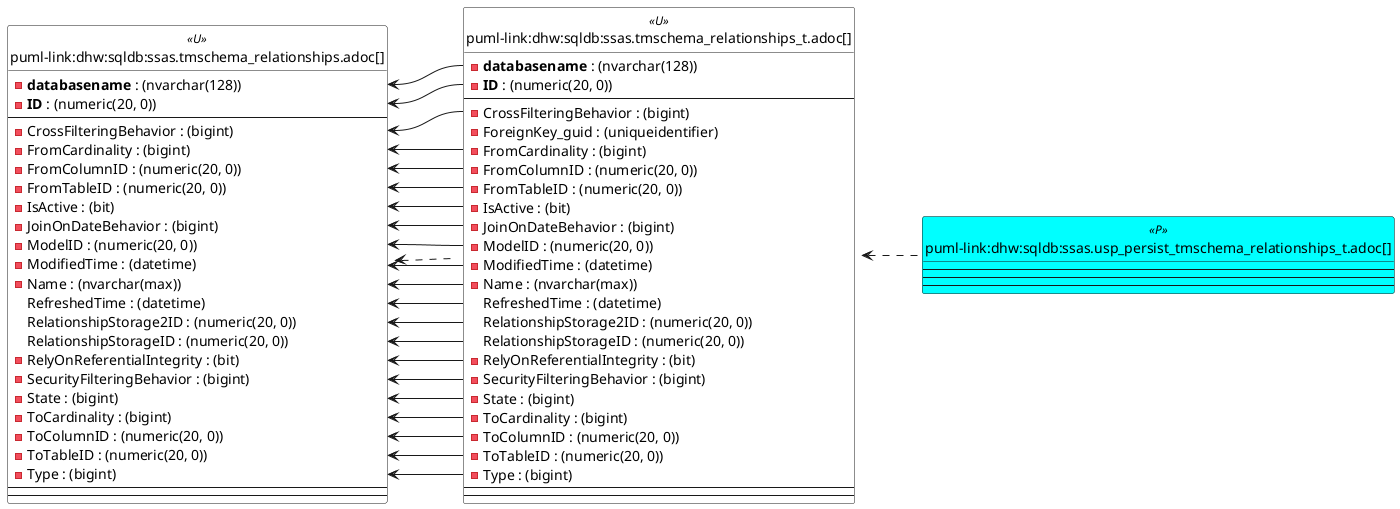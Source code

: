 @startuml
left to right direction
'top to bottom direction
hide circle
'avoide "." issues:
set namespaceSeparator none


skinparam class {
  BackgroundColor White
  BackgroundColor<<FN>> Yellow
  BackgroundColor<<FS>> Yellow
  BackgroundColor<<FT>> LightGray
  BackgroundColor<<IF>> Yellow
  BackgroundColor<<IS>> Yellow
  BackgroundColor<<P>> Aqua
  BackgroundColor<<PC>> Aqua
  BackgroundColor<<SN>> Yellow
  BackgroundColor<<SO>> SlateBlue
  BackgroundColor<<TF>> LightGray
  BackgroundColor<<TR>> Tomato
  BackgroundColor<<U>> White
  BackgroundColor<<V>> WhiteSmoke
  BackgroundColor<<X>> Aqua
  BackgroundColor<<external>> AliceBlue
}


entity "puml-link:dhw:sqldb:ssas.tmschema_relationships.adoc[]" as ssas.TMSCHEMA_RELATIONSHIPS << U >> {
  - **databasename** : (nvarchar(128))
  - **ID** : (numeric(20, 0))
  --
  - CrossFilteringBehavior : (bigint)
  - FromCardinality : (bigint)
  - FromColumnID : (numeric(20, 0))
  - FromTableID : (numeric(20, 0))
  - IsActive : (bit)
  - JoinOnDateBehavior : (bigint)
  - ModelID : (numeric(20, 0))
  - ModifiedTime : (datetime)
  - Name : (nvarchar(max))
  RefreshedTime : (datetime)
  RelationshipStorage2ID : (numeric(20, 0))
  RelationshipStorageID : (numeric(20, 0))
  - RelyOnReferentialIntegrity : (bit)
  - SecurityFilteringBehavior : (bigint)
  - State : (bigint)
  - ToCardinality : (bigint)
  - ToColumnID : (numeric(20, 0))
  - ToTableID : (numeric(20, 0))
  - Type : (bigint)
  --
  --
}

entity "puml-link:dhw:sqldb:ssas.tmschema_relationships_t.adoc[]" as ssas.TMSCHEMA_RELATIONSHIPS_T << U >> {
  - **databasename** : (nvarchar(128))
  - **ID** : (numeric(20, 0))
  --
  - CrossFilteringBehavior : (bigint)
  - ForeignKey_guid : (uniqueidentifier)
  - FromCardinality : (bigint)
  - FromColumnID : (numeric(20, 0))
  - FromTableID : (numeric(20, 0))
  - IsActive : (bit)
  - JoinOnDateBehavior : (bigint)
  - ModelID : (numeric(20, 0))
  - ModifiedTime : (datetime)
  - Name : (nvarchar(max))
  RefreshedTime : (datetime)
  RelationshipStorage2ID : (numeric(20, 0))
  RelationshipStorageID : (numeric(20, 0))
  - RelyOnReferentialIntegrity : (bit)
  - SecurityFilteringBehavior : (bigint)
  - State : (bigint)
  - ToCardinality : (bigint)
  - ToColumnID : (numeric(20, 0))
  - ToTableID : (numeric(20, 0))
  - Type : (bigint)
  --
  --
}

entity "puml-link:dhw:sqldb:ssas.usp_persist_tmschema_relationships_t.adoc[]" as ssas.usp_PERSIST_TMSCHEMA_RELATIONSHIPS_T << P >> {
  --
  --
  --
}

ssas.TMSCHEMA_RELATIONSHIPS <.. ssas.TMSCHEMA_RELATIONSHIPS_T
ssas.TMSCHEMA_RELATIONSHIPS_T <.. ssas.usp_PERSIST_TMSCHEMA_RELATIONSHIPS_T
"ssas.TMSCHEMA_RELATIONSHIPS::CrossFilteringBehavior" <-- "ssas.TMSCHEMA_RELATIONSHIPS_T::CrossFilteringBehavior"
"ssas.TMSCHEMA_RELATIONSHIPS::databasename" <-- "ssas.TMSCHEMA_RELATIONSHIPS_T::databasename"
"ssas.TMSCHEMA_RELATIONSHIPS::FromCardinality" <-- "ssas.TMSCHEMA_RELATIONSHIPS_T::FromCardinality"
"ssas.TMSCHEMA_RELATIONSHIPS::FromColumnID" <-- "ssas.TMSCHEMA_RELATIONSHIPS_T::FromColumnID"
"ssas.TMSCHEMA_RELATIONSHIPS::FromTableID" <-- "ssas.TMSCHEMA_RELATIONSHIPS_T::FromTableID"
"ssas.TMSCHEMA_RELATIONSHIPS::ID" <-- "ssas.TMSCHEMA_RELATIONSHIPS_T::ID"
"ssas.TMSCHEMA_RELATIONSHIPS::IsActive" <-- "ssas.TMSCHEMA_RELATIONSHIPS_T::IsActive"
"ssas.TMSCHEMA_RELATIONSHIPS::JoinOnDateBehavior" <-- "ssas.TMSCHEMA_RELATIONSHIPS_T::JoinOnDateBehavior"
"ssas.TMSCHEMA_RELATIONSHIPS::ModelID" <-- "ssas.TMSCHEMA_RELATIONSHIPS_T::ModelID"
"ssas.TMSCHEMA_RELATIONSHIPS::ModifiedTime" <-- "ssas.TMSCHEMA_RELATIONSHIPS_T::ModifiedTime"
"ssas.TMSCHEMA_RELATIONSHIPS::Name" <-- "ssas.TMSCHEMA_RELATIONSHIPS_T::Name"
"ssas.TMSCHEMA_RELATIONSHIPS::RefreshedTime" <-- "ssas.TMSCHEMA_RELATIONSHIPS_T::RefreshedTime"
"ssas.TMSCHEMA_RELATIONSHIPS::RelationshipStorage2ID" <-- "ssas.TMSCHEMA_RELATIONSHIPS_T::RelationshipStorage2ID"
"ssas.TMSCHEMA_RELATIONSHIPS::RelationshipStorageID" <-- "ssas.TMSCHEMA_RELATIONSHIPS_T::RelationshipStorageID"
"ssas.TMSCHEMA_RELATIONSHIPS::RelyOnReferentialIntegrity" <-- "ssas.TMSCHEMA_RELATIONSHIPS_T::RelyOnReferentialIntegrity"
"ssas.TMSCHEMA_RELATIONSHIPS::SecurityFilteringBehavior" <-- "ssas.TMSCHEMA_RELATIONSHIPS_T::SecurityFilteringBehavior"
"ssas.TMSCHEMA_RELATIONSHIPS::State" <-- "ssas.TMSCHEMA_RELATIONSHIPS_T::State"
"ssas.TMSCHEMA_RELATIONSHIPS::ToCardinality" <-- "ssas.TMSCHEMA_RELATIONSHIPS_T::ToCardinality"
"ssas.TMSCHEMA_RELATIONSHIPS::ToColumnID" <-- "ssas.TMSCHEMA_RELATIONSHIPS_T::ToColumnID"
"ssas.TMSCHEMA_RELATIONSHIPS::ToTableID" <-- "ssas.TMSCHEMA_RELATIONSHIPS_T::ToTableID"
"ssas.TMSCHEMA_RELATIONSHIPS::Type" <-- "ssas.TMSCHEMA_RELATIONSHIPS_T::Type"
@enduml

